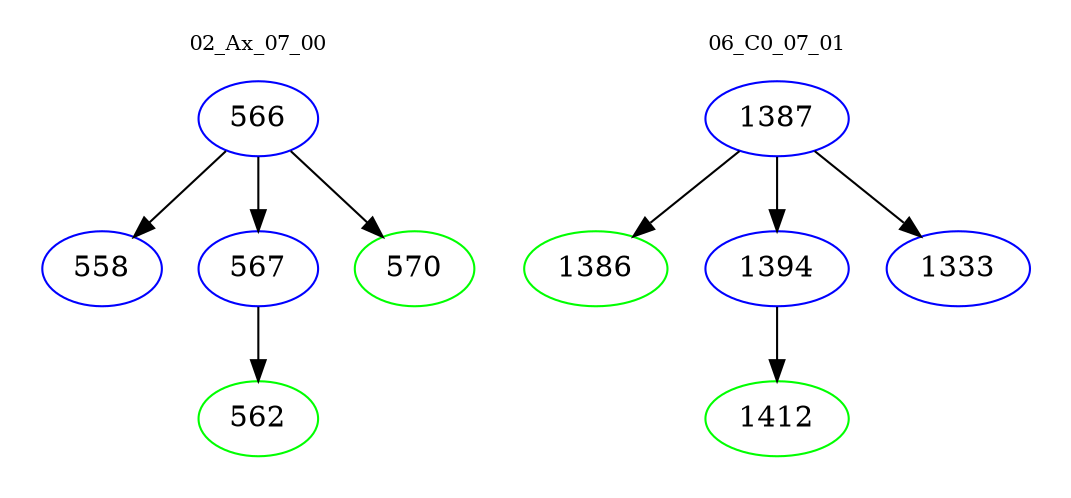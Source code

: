 digraph{
subgraph cluster_0 {
color = white
label = "02_Ax_07_00";
fontsize=10;
T0_566 [label="566", color="blue"]
T0_566 -> T0_558 [color="black"]
T0_558 [label="558", color="blue"]
T0_566 -> T0_567 [color="black"]
T0_567 [label="567", color="blue"]
T0_567 -> T0_562 [color="black"]
T0_562 [label="562", color="green"]
T0_566 -> T0_570 [color="black"]
T0_570 [label="570", color="green"]
}
subgraph cluster_1 {
color = white
label = "06_C0_07_01";
fontsize=10;
T1_1387 [label="1387", color="blue"]
T1_1387 -> T1_1386 [color="black"]
T1_1386 [label="1386", color="green"]
T1_1387 -> T1_1394 [color="black"]
T1_1394 [label="1394", color="blue"]
T1_1394 -> T1_1412 [color="black"]
T1_1412 [label="1412", color="green"]
T1_1387 -> T1_1333 [color="black"]
T1_1333 [label="1333", color="blue"]
}
}
